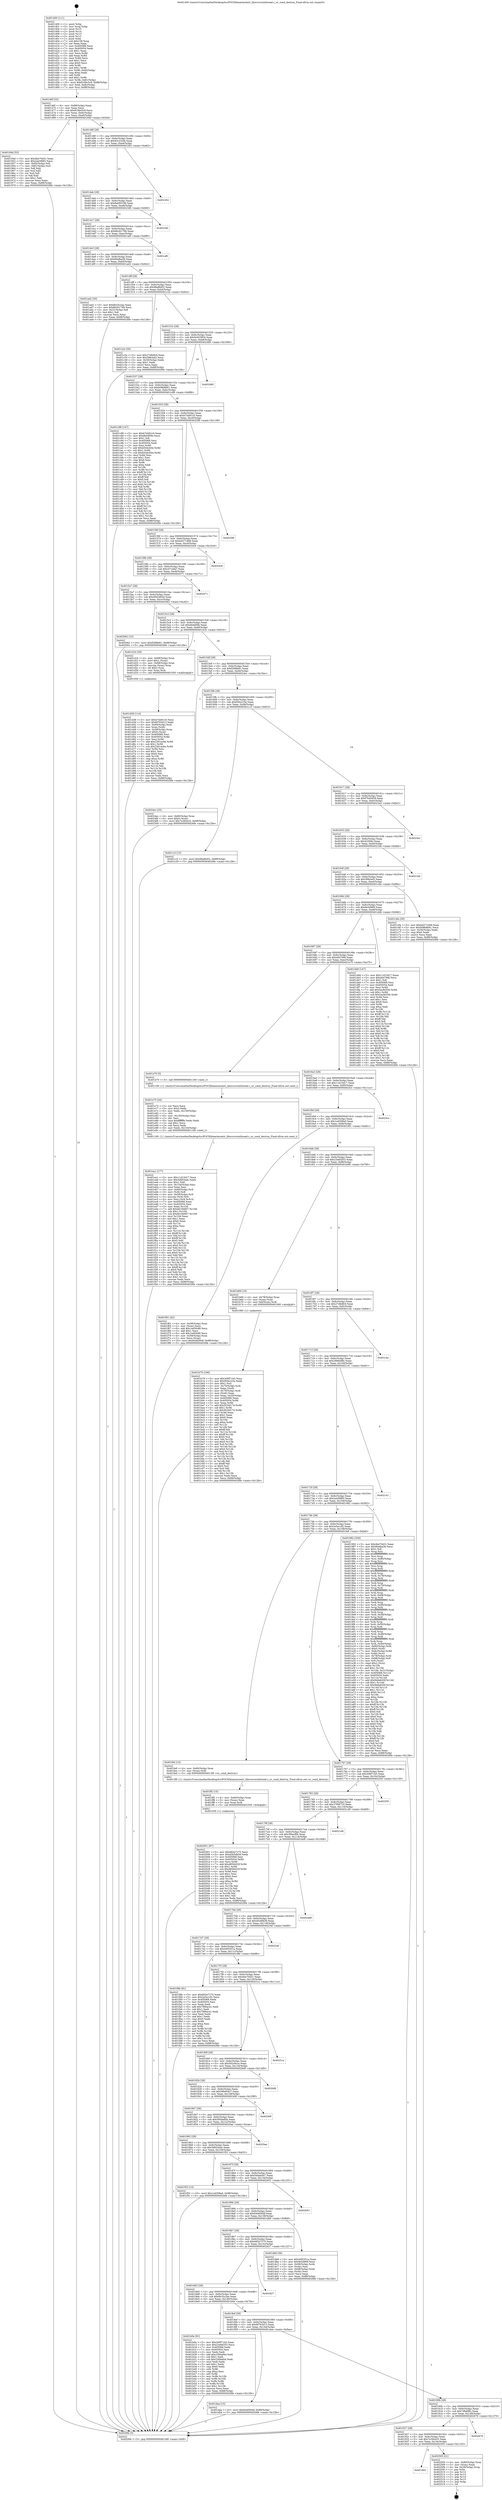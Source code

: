 digraph "0x401400" {
  label = "0x401400 (/mnt/c/Users/mathe/Desktop/tcc/POCII/binaries/extr_libuvsrcwinthread.c_uv_cond_destroy_Final-ollvm.out::main(0))"
  labelloc = "t"
  node[shape=record]

  Entry [label="",width=0.3,height=0.3,shape=circle,fillcolor=black,style=filled]
  "0x40146f" [label="{
     0x40146f [32]\l
     | [instrs]\l
     &nbsp;&nbsp;0x40146f \<+6\>: mov -0x88(%rbp),%eax\l
     &nbsp;&nbsp;0x401475 \<+2\>: mov %eax,%ecx\l
     &nbsp;&nbsp;0x401477 \<+6\>: sub $0x816bc5c9,%ecx\l
     &nbsp;&nbsp;0x40147d \<+6\>: mov %eax,-0x9c(%rbp)\l
     &nbsp;&nbsp;0x401483 \<+6\>: mov %ecx,-0xa0(%rbp)\l
     &nbsp;&nbsp;0x401489 \<+6\>: je 000000000040194d \<main+0x54d\>\l
  }"]
  "0x40194d" [label="{
     0x40194d [53]\l
     | [instrs]\l
     &nbsp;&nbsp;0x40194d \<+5\>: mov $0x4be70d31,%eax\l
     &nbsp;&nbsp;0x401952 \<+5\>: mov $0x2ad388f2,%ecx\l
     &nbsp;&nbsp;0x401957 \<+6\>: mov -0x82(%rbp),%dl\l
     &nbsp;&nbsp;0x40195d \<+7\>: mov -0x81(%rbp),%sil\l
     &nbsp;&nbsp;0x401964 \<+3\>: mov %dl,%dil\l
     &nbsp;&nbsp;0x401967 \<+3\>: and %sil,%dil\l
     &nbsp;&nbsp;0x40196a \<+3\>: xor %sil,%dl\l
     &nbsp;&nbsp;0x40196d \<+3\>: or %dl,%dil\l
     &nbsp;&nbsp;0x401970 \<+4\>: test $0x1,%dil\l
     &nbsp;&nbsp;0x401974 \<+3\>: cmovne %ecx,%eax\l
     &nbsp;&nbsp;0x401977 \<+6\>: mov %eax,-0x88(%rbp)\l
     &nbsp;&nbsp;0x40197d \<+5\>: jmp 00000000004026fe \<main+0x12fe\>\l
  }"]
  "0x40148f" [label="{
     0x40148f [28]\l
     | [instrs]\l
     &nbsp;&nbsp;0x40148f \<+5\>: jmp 0000000000401494 \<main+0x94\>\l
     &nbsp;&nbsp;0x401494 \<+6\>: mov -0x9c(%rbp),%eax\l
     &nbsp;&nbsp;0x40149a \<+5\>: sub $0x83c232fa,%eax\l
     &nbsp;&nbsp;0x40149f \<+6\>: mov %eax,-0xa4(%rbp)\l
     &nbsp;&nbsp;0x4014a5 \<+6\>: je 0000000000402262 \<main+0xe62\>\l
  }"]
  "0x4026fe" [label="{
     0x4026fe [5]\l
     | [instrs]\l
     &nbsp;&nbsp;0x4026fe \<+5\>: jmp 000000000040146f \<main+0x6f\>\l
  }"]
  "0x401400" [label="{
     0x401400 [111]\l
     | [instrs]\l
     &nbsp;&nbsp;0x401400 \<+1\>: push %rbp\l
     &nbsp;&nbsp;0x401401 \<+3\>: mov %rsp,%rbp\l
     &nbsp;&nbsp;0x401404 \<+2\>: push %r15\l
     &nbsp;&nbsp;0x401406 \<+2\>: push %r14\l
     &nbsp;&nbsp;0x401408 \<+2\>: push %r13\l
     &nbsp;&nbsp;0x40140a \<+2\>: push %r12\l
     &nbsp;&nbsp;0x40140c \<+1\>: push %rbx\l
     &nbsp;&nbsp;0x40140d \<+7\>: sub $0x158,%rsp\l
     &nbsp;&nbsp;0x401414 \<+2\>: xor %eax,%eax\l
     &nbsp;&nbsp;0x401416 \<+7\>: mov 0x405068,%ecx\l
     &nbsp;&nbsp;0x40141d \<+7\>: mov 0x405054,%edx\l
     &nbsp;&nbsp;0x401424 \<+3\>: sub $0x1,%eax\l
     &nbsp;&nbsp;0x401427 \<+3\>: mov %ecx,%r8d\l
     &nbsp;&nbsp;0x40142a \<+3\>: add %eax,%r8d\l
     &nbsp;&nbsp;0x40142d \<+4\>: imul %r8d,%ecx\l
     &nbsp;&nbsp;0x401431 \<+3\>: and $0x1,%ecx\l
     &nbsp;&nbsp;0x401434 \<+3\>: cmp $0x0,%ecx\l
     &nbsp;&nbsp;0x401437 \<+4\>: sete %r9b\l
     &nbsp;&nbsp;0x40143b \<+4\>: and $0x1,%r9b\l
     &nbsp;&nbsp;0x40143f \<+7\>: mov %r9b,-0x82(%rbp)\l
     &nbsp;&nbsp;0x401446 \<+3\>: cmp $0xa,%edx\l
     &nbsp;&nbsp;0x401449 \<+4\>: setl %r9b\l
     &nbsp;&nbsp;0x40144d \<+4\>: and $0x1,%r9b\l
     &nbsp;&nbsp;0x401451 \<+7\>: mov %r9b,-0x81(%rbp)\l
     &nbsp;&nbsp;0x401458 \<+10\>: movl $0x816bc5c9,-0x88(%rbp)\l
     &nbsp;&nbsp;0x401462 \<+6\>: mov %edi,-0x8c(%rbp)\l
     &nbsp;&nbsp;0x401468 \<+7\>: mov %rsi,-0x98(%rbp)\l
  }"]
  Exit [label="",width=0.3,height=0.3,shape=circle,fillcolor=black,style=filled,peripheries=2]
  "0x402262" [label="{
     0x402262\l
  }", style=dashed]
  "0x4014ab" [label="{
     0x4014ab [28]\l
     | [instrs]\l
     &nbsp;&nbsp;0x4014ab \<+5\>: jmp 00000000004014b0 \<main+0xb0\>\l
     &nbsp;&nbsp;0x4014b0 \<+6\>: mov -0x9c(%rbp),%eax\l
     &nbsp;&nbsp;0x4014b6 \<+5\>: sub $0x8ab90198,%eax\l
     &nbsp;&nbsp;0x4014bb \<+6\>: mov %eax,-0xa8(%rbp)\l
     &nbsp;&nbsp;0x4014c1 \<+6\>: je 0000000000402340 \<main+0xf40\>\l
  }"]
  "0x401943" [label="{
     0x401943\l
  }", style=dashed]
  "0x402340" [label="{
     0x402340\l
  }", style=dashed]
  "0x4014c7" [label="{
     0x4014c7 [28]\l
     | [instrs]\l
     &nbsp;&nbsp;0x4014c7 \<+5\>: jmp 00000000004014cc \<main+0xcc\>\l
     &nbsp;&nbsp;0x4014cc \<+6\>: mov -0x9c(%rbp),%eax\l
     &nbsp;&nbsp;0x4014d2 \<+5\>: sub $0x8b261799,%eax\l
     &nbsp;&nbsp;0x4014d7 \<+6\>: mov %eax,-0xac(%rbp)\l
     &nbsp;&nbsp;0x4014dd \<+6\>: je 0000000000401af0 \<main+0x6f0\>\l
  }"]
  "0x402505" [label="{
     0x402505 [21]\l
     | [instrs]\l
     &nbsp;&nbsp;0x402505 \<+4\>: mov -0x80(%rbp),%rax\l
     &nbsp;&nbsp;0x402509 \<+2\>: mov (%rax),%eax\l
     &nbsp;&nbsp;0x40250b \<+4\>: lea -0x28(%rbp),%rsp\l
     &nbsp;&nbsp;0x40250f \<+1\>: pop %rbx\l
     &nbsp;&nbsp;0x402510 \<+2\>: pop %r12\l
     &nbsp;&nbsp;0x402512 \<+2\>: pop %r13\l
     &nbsp;&nbsp;0x402514 \<+2\>: pop %r14\l
     &nbsp;&nbsp;0x402516 \<+2\>: pop %r15\l
     &nbsp;&nbsp;0x402518 \<+1\>: pop %rbp\l
     &nbsp;&nbsp;0x402519 \<+1\>: ret\l
  }"]
  "0x401af0" [label="{
     0x401af0\l
  }", style=dashed]
  "0x4014e3" [label="{
     0x4014e3 [28]\l
     | [instrs]\l
     &nbsp;&nbsp;0x4014e3 \<+5\>: jmp 00000000004014e8 \<main+0xe8\>\l
     &nbsp;&nbsp;0x4014e8 \<+6\>: mov -0x9c(%rbp),%eax\l
     &nbsp;&nbsp;0x4014ee \<+5\>: sub $0x90afba36,%eax\l
     &nbsp;&nbsp;0x4014f3 \<+6\>: mov %eax,-0xb0(%rbp)\l
     &nbsp;&nbsp;0x4014f9 \<+6\>: je 0000000000401ad2 \<main+0x6d2\>\l
  }"]
  "0x401927" [label="{
     0x401927 [28]\l
     | [instrs]\l
     &nbsp;&nbsp;0x401927 \<+5\>: jmp 000000000040192c \<main+0x52c\>\l
     &nbsp;&nbsp;0x40192c \<+6\>: mov -0x9c(%rbp),%eax\l
     &nbsp;&nbsp;0x401932 \<+5\>: sub $0x7e39cb25,%eax\l
     &nbsp;&nbsp;0x401937 \<+6\>: mov %eax,-0x14c(%rbp)\l
     &nbsp;&nbsp;0x40193d \<+6\>: je 0000000000402505 \<main+0x1105\>\l
  }"]
  "0x401ad2" [label="{
     0x401ad2 [30]\l
     | [instrs]\l
     &nbsp;&nbsp;0x401ad2 \<+5\>: mov $0x6b33c2ae,%eax\l
     &nbsp;&nbsp;0x401ad7 \<+5\>: mov $0x8b261799,%ecx\l
     &nbsp;&nbsp;0x401adc \<+3\>: mov -0x31(%rbp),%dl\l
     &nbsp;&nbsp;0x401adf \<+3\>: test $0x1,%dl\l
     &nbsp;&nbsp;0x401ae2 \<+3\>: cmovne %ecx,%eax\l
     &nbsp;&nbsp;0x401ae5 \<+6\>: mov %eax,-0x88(%rbp)\l
     &nbsp;&nbsp;0x401aeb \<+5\>: jmp 00000000004026fe \<main+0x12fe\>\l
  }"]
  "0x4014ff" [label="{
     0x4014ff [28]\l
     | [instrs]\l
     &nbsp;&nbsp;0x4014ff \<+5\>: jmp 0000000000401504 \<main+0x104\>\l
     &nbsp;&nbsp;0x401504 \<+6\>: mov -0x9c(%rbp),%eax\l
     &nbsp;&nbsp;0x40150a \<+5\>: sub $0x98af6d52,%eax\l
     &nbsp;&nbsp;0x40150f \<+6\>: mov %eax,-0xb4(%rbp)\l
     &nbsp;&nbsp;0x401515 \<+6\>: je 0000000000401c2e \<main+0x82e\>\l
  }"]
  "0x402676" [label="{
     0x402676\l
  }", style=dashed]
  "0x401c2e" [label="{
     0x401c2e [30]\l
     | [instrs]\l
     &nbsp;&nbsp;0x401c2e \<+5\>: mov $0x27d6dfc9,%eax\l
     &nbsp;&nbsp;0x401c33 \<+5\>: mov $0x388cbd3,%ecx\l
     &nbsp;&nbsp;0x401c38 \<+3\>: mov -0x30(%rbp),%edx\l
     &nbsp;&nbsp;0x401c3b \<+3\>: cmp $0x1,%edx\l
     &nbsp;&nbsp;0x401c3e \<+3\>: cmovl %ecx,%eax\l
     &nbsp;&nbsp;0x401c41 \<+6\>: mov %eax,-0x88(%rbp)\l
     &nbsp;&nbsp;0x401c47 \<+5\>: jmp 00000000004026fe \<main+0x12fe\>\l
  }"]
  "0x40151b" [label="{
     0x40151b [28]\l
     | [instrs]\l
     &nbsp;&nbsp;0x40151b \<+5\>: jmp 0000000000401520 \<main+0x120\>\l
     &nbsp;&nbsp;0x401520 \<+6\>: mov -0x9c(%rbp),%eax\l
     &nbsp;&nbsp;0x401526 \<+5\>: sub $0x9cb53954,%eax\l
     &nbsp;&nbsp;0x40152b \<+6\>: mov %eax,-0xb8(%rbp)\l
     &nbsp;&nbsp;0x401531 \<+6\>: je 0000000000402490 \<main+0x1090\>\l
  }"]
  "0x402001" [label="{
     0x402001 [97]\l
     | [instrs]\l
     &nbsp;&nbsp;0x402001 \<+5\>: mov $0x682b7275,%ecx\l
     &nbsp;&nbsp;0x402006 \<+5\>: mov $0xd5b5db5d,%edx\l
     &nbsp;&nbsp;0x40200b \<+7\>: mov 0x405068,%esi\l
     &nbsp;&nbsp;0x402012 \<+8\>: mov 0x405054,%r8d\l
     &nbsp;&nbsp;0x40201a \<+3\>: mov %esi,%r9d\l
     &nbsp;&nbsp;0x40201d \<+7\>: add $0xd856d32f,%r9d\l
     &nbsp;&nbsp;0x402024 \<+4\>: sub $0x1,%r9d\l
     &nbsp;&nbsp;0x402028 \<+7\>: sub $0xd856d32f,%r9d\l
     &nbsp;&nbsp;0x40202f \<+4\>: imul %r9d,%esi\l
     &nbsp;&nbsp;0x402033 \<+3\>: and $0x1,%esi\l
     &nbsp;&nbsp;0x402036 \<+3\>: cmp $0x0,%esi\l
     &nbsp;&nbsp;0x402039 \<+4\>: sete %r10b\l
     &nbsp;&nbsp;0x40203d \<+4\>: cmp $0xa,%r8d\l
     &nbsp;&nbsp;0x402041 \<+4\>: setl %r11b\l
     &nbsp;&nbsp;0x402045 \<+3\>: mov %r10b,%bl\l
     &nbsp;&nbsp;0x402048 \<+3\>: and %r11b,%bl\l
     &nbsp;&nbsp;0x40204b \<+3\>: xor %r11b,%r10b\l
     &nbsp;&nbsp;0x40204e \<+3\>: or %r10b,%bl\l
     &nbsp;&nbsp;0x402051 \<+3\>: test $0x1,%bl\l
     &nbsp;&nbsp;0x402054 \<+3\>: cmovne %edx,%ecx\l
     &nbsp;&nbsp;0x402057 \<+6\>: mov %ecx,-0x88(%rbp)\l
     &nbsp;&nbsp;0x40205d \<+5\>: jmp 00000000004026fe \<main+0x12fe\>\l
  }"]
  "0x402490" [label="{
     0x402490\l
  }", style=dashed]
  "0x401537" [label="{
     0x401537 [28]\l
     | [instrs]\l
     &nbsp;&nbsp;0x401537 \<+5\>: jmp 000000000040153c \<main+0x13c\>\l
     &nbsp;&nbsp;0x40153c \<+6\>: mov -0x9c(%rbp),%eax\l
     &nbsp;&nbsp;0x401542 \<+5\>: sub $0xb08b8b61,%eax\l
     &nbsp;&nbsp;0x401547 \<+6\>: mov %eax,-0xbc(%rbp)\l
     &nbsp;&nbsp;0x40154d \<+6\>: je 0000000000401c88 \<main+0x888\>\l
  }"]
  "0x401ff2" [label="{
     0x401ff2 [15]\l
     | [instrs]\l
     &nbsp;&nbsp;0x401ff2 \<+4\>: mov -0x60(%rbp),%rax\l
     &nbsp;&nbsp;0x401ff6 \<+3\>: mov (%rax),%rax\l
     &nbsp;&nbsp;0x401ff9 \<+3\>: mov %rax,%rdi\l
     &nbsp;&nbsp;0x401ffc \<+5\>: call 0000000000401030 \<free@plt\>\l
     | [calls]\l
     &nbsp;&nbsp;0x401030 \{1\} (unknown)\l
  }"]
  "0x401c88" [label="{
     0x401c88 [147]\l
     | [instrs]\l
     &nbsp;&nbsp;0x401c88 \<+5\>: mov $0xb7d491c0,%eax\l
     &nbsp;&nbsp;0x401c8d \<+5\>: mov $0xdbd4f5fe,%ecx\l
     &nbsp;&nbsp;0x401c92 \<+2\>: mov $0x1,%dl\l
     &nbsp;&nbsp;0x401c94 \<+7\>: mov 0x405068,%esi\l
     &nbsp;&nbsp;0x401c9b \<+7\>: mov 0x405054,%edi\l
     &nbsp;&nbsp;0x401ca2 \<+3\>: mov %esi,%r8d\l
     &nbsp;&nbsp;0x401ca5 \<+7\>: add $0xb544cb0e,%r8d\l
     &nbsp;&nbsp;0x401cac \<+4\>: sub $0x1,%r8d\l
     &nbsp;&nbsp;0x401cb0 \<+7\>: sub $0xb544cb0e,%r8d\l
     &nbsp;&nbsp;0x401cb7 \<+4\>: imul %r8d,%esi\l
     &nbsp;&nbsp;0x401cbb \<+3\>: and $0x1,%esi\l
     &nbsp;&nbsp;0x401cbe \<+3\>: cmp $0x0,%esi\l
     &nbsp;&nbsp;0x401cc1 \<+4\>: sete %r9b\l
     &nbsp;&nbsp;0x401cc5 \<+3\>: cmp $0xa,%edi\l
     &nbsp;&nbsp;0x401cc8 \<+4\>: setl %r10b\l
     &nbsp;&nbsp;0x401ccc \<+3\>: mov %r9b,%r11b\l
     &nbsp;&nbsp;0x401ccf \<+4\>: xor $0xff,%r11b\l
     &nbsp;&nbsp;0x401cd3 \<+3\>: mov %r10b,%bl\l
     &nbsp;&nbsp;0x401cd6 \<+3\>: xor $0xff,%bl\l
     &nbsp;&nbsp;0x401cd9 \<+3\>: xor $0x0,%dl\l
     &nbsp;&nbsp;0x401cdc \<+3\>: mov %r11b,%r14b\l
     &nbsp;&nbsp;0x401cdf \<+4\>: and $0x0,%r14b\l
     &nbsp;&nbsp;0x401ce3 \<+3\>: and %dl,%r9b\l
     &nbsp;&nbsp;0x401ce6 \<+3\>: mov %bl,%r15b\l
     &nbsp;&nbsp;0x401ce9 \<+4\>: and $0x0,%r15b\l
     &nbsp;&nbsp;0x401ced \<+3\>: and %dl,%r10b\l
     &nbsp;&nbsp;0x401cf0 \<+3\>: or %r9b,%r14b\l
     &nbsp;&nbsp;0x401cf3 \<+3\>: or %r10b,%r15b\l
     &nbsp;&nbsp;0x401cf6 \<+3\>: xor %r15b,%r14b\l
     &nbsp;&nbsp;0x401cf9 \<+3\>: or %bl,%r11b\l
     &nbsp;&nbsp;0x401cfc \<+4\>: xor $0xff,%r11b\l
     &nbsp;&nbsp;0x401d00 \<+3\>: or $0x0,%dl\l
     &nbsp;&nbsp;0x401d03 \<+3\>: and %dl,%r11b\l
     &nbsp;&nbsp;0x401d06 \<+3\>: or %r11b,%r14b\l
     &nbsp;&nbsp;0x401d09 \<+4\>: test $0x1,%r14b\l
     &nbsp;&nbsp;0x401d0d \<+3\>: cmovne %ecx,%eax\l
     &nbsp;&nbsp;0x401d10 \<+6\>: mov %eax,-0x88(%rbp)\l
     &nbsp;&nbsp;0x401d16 \<+5\>: jmp 00000000004026fe \<main+0x12fe\>\l
  }"]
  "0x401553" [label="{
     0x401553 [28]\l
     | [instrs]\l
     &nbsp;&nbsp;0x401553 \<+5\>: jmp 0000000000401558 \<main+0x158\>\l
     &nbsp;&nbsp;0x401558 \<+6\>: mov -0x9c(%rbp),%eax\l
     &nbsp;&nbsp;0x40155e \<+5\>: sub $0xb7d491c0,%eax\l
     &nbsp;&nbsp;0x401563 \<+6\>: mov %eax,-0xc0(%rbp)\l
     &nbsp;&nbsp;0x401569 \<+6\>: je 000000000040258f \<main+0x118f\>\l
  }"]
  "0x401ea1" [label="{
     0x401ea1 [177]\l
     | [instrs]\l
     &nbsp;&nbsp;0x401ea1 \<+5\>: mov $0x11d15d17,%ecx\l
     &nbsp;&nbsp;0x401ea6 \<+5\>: mov $0x5d653a4c,%edx\l
     &nbsp;&nbsp;0x401eab \<+3\>: mov $0x1,%dil\l
     &nbsp;&nbsp;0x401eae \<+6\>: mov -0x154(%rbp),%esi\l
     &nbsp;&nbsp;0x401eb4 \<+3\>: imul %eax,%esi\l
     &nbsp;&nbsp;0x401eb7 \<+4\>: mov -0x60(%rbp),%r8\l
     &nbsp;&nbsp;0x401ebb \<+3\>: mov (%r8),%r8\l
     &nbsp;&nbsp;0x401ebe \<+4\>: mov -0x58(%rbp),%r9\l
     &nbsp;&nbsp;0x401ec2 \<+3\>: movslq (%r9),%r9\l
     &nbsp;&nbsp;0x401ec5 \<+4\>: mov %esi,(%r8,%r9,4)\l
     &nbsp;&nbsp;0x401ec9 \<+7\>: mov 0x405068,%eax\l
     &nbsp;&nbsp;0x401ed0 \<+7\>: mov 0x405054,%esi\l
     &nbsp;&nbsp;0x401ed7 \<+3\>: mov %eax,%r10d\l
     &nbsp;&nbsp;0x401eda \<+7\>: add $0xb616b807,%r10d\l
     &nbsp;&nbsp;0x401ee1 \<+4\>: sub $0x1,%r10d\l
     &nbsp;&nbsp;0x401ee5 \<+7\>: sub $0xb616b807,%r10d\l
     &nbsp;&nbsp;0x401eec \<+4\>: imul %r10d,%eax\l
     &nbsp;&nbsp;0x401ef0 \<+3\>: and $0x1,%eax\l
     &nbsp;&nbsp;0x401ef3 \<+3\>: cmp $0x0,%eax\l
     &nbsp;&nbsp;0x401ef6 \<+4\>: sete %r11b\l
     &nbsp;&nbsp;0x401efa \<+3\>: cmp $0xa,%esi\l
     &nbsp;&nbsp;0x401efd \<+3\>: setl %bl\l
     &nbsp;&nbsp;0x401f00 \<+3\>: mov %r11b,%r14b\l
     &nbsp;&nbsp;0x401f03 \<+4\>: xor $0xff,%r14b\l
     &nbsp;&nbsp;0x401f07 \<+3\>: mov %bl,%r15b\l
     &nbsp;&nbsp;0x401f0a \<+4\>: xor $0xff,%r15b\l
     &nbsp;&nbsp;0x401f0e \<+4\>: xor $0x0,%dil\l
     &nbsp;&nbsp;0x401f12 \<+3\>: mov %r14b,%r12b\l
     &nbsp;&nbsp;0x401f15 \<+4\>: and $0x0,%r12b\l
     &nbsp;&nbsp;0x401f19 \<+3\>: and %dil,%r11b\l
     &nbsp;&nbsp;0x401f1c \<+3\>: mov %r15b,%r13b\l
     &nbsp;&nbsp;0x401f1f \<+4\>: and $0x0,%r13b\l
     &nbsp;&nbsp;0x401f23 \<+3\>: and %dil,%bl\l
     &nbsp;&nbsp;0x401f26 \<+3\>: or %r11b,%r12b\l
     &nbsp;&nbsp;0x401f29 \<+3\>: or %bl,%r13b\l
     &nbsp;&nbsp;0x401f2c \<+3\>: xor %r13b,%r12b\l
     &nbsp;&nbsp;0x401f2f \<+3\>: or %r15b,%r14b\l
     &nbsp;&nbsp;0x401f32 \<+4\>: xor $0xff,%r14b\l
     &nbsp;&nbsp;0x401f36 \<+4\>: or $0x0,%dil\l
     &nbsp;&nbsp;0x401f3a \<+3\>: and %dil,%r14b\l
     &nbsp;&nbsp;0x401f3d \<+3\>: or %r14b,%r12b\l
     &nbsp;&nbsp;0x401f40 \<+4\>: test $0x1,%r12b\l
     &nbsp;&nbsp;0x401f44 \<+3\>: cmovne %edx,%ecx\l
     &nbsp;&nbsp;0x401f47 \<+6\>: mov %ecx,-0x88(%rbp)\l
     &nbsp;&nbsp;0x401f4d \<+5\>: jmp 00000000004026fe \<main+0x12fe\>\l
  }"]
  "0x40258f" [label="{
     0x40258f\l
  }", style=dashed]
  "0x40156f" [label="{
     0x40156f [28]\l
     | [instrs]\l
     &nbsp;&nbsp;0x40156f \<+5\>: jmp 0000000000401574 \<main+0x174\>\l
     &nbsp;&nbsp;0x401574 \<+6\>: mov -0x9c(%rbp),%eax\l
     &nbsp;&nbsp;0x40157a \<+5\>: sub $0xbd371dd9,%eax\l
     &nbsp;&nbsp;0x40157f \<+6\>: mov %eax,-0xc4(%rbp)\l
     &nbsp;&nbsp;0x401585 \<+6\>: je 00000000004024c9 \<main+0x10c9\>\l
  }"]
  "0x401e75" [label="{
     0x401e75 [44]\l
     | [instrs]\l
     &nbsp;&nbsp;0x401e75 \<+2\>: xor %ecx,%ecx\l
     &nbsp;&nbsp;0x401e77 \<+5\>: mov $0x2,%edx\l
     &nbsp;&nbsp;0x401e7c \<+6\>: mov %edx,-0x150(%rbp)\l
     &nbsp;&nbsp;0x401e82 \<+1\>: cltd\l
     &nbsp;&nbsp;0x401e83 \<+6\>: mov -0x150(%rbp),%esi\l
     &nbsp;&nbsp;0x401e89 \<+2\>: idiv %esi\l
     &nbsp;&nbsp;0x401e8b \<+6\>: imul $0xfffffffe,%edx,%edx\l
     &nbsp;&nbsp;0x401e91 \<+3\>: sub $0x1,%ecx\l
     &nbsp;&nbsp;0x401e94 \<+2\>: sub %ecx,%edx\l
     &nbsp;&nbsp;0x401e96 \<+6\>: mov %edx,-0x154(%rbp)\l
     &nbsp;&nbsp;0x401e9c \<+5\>: call 0000000000401160 \<next_i\>\l
     | [calls]\l
     &nbsp;&nbsp;0x401160 \{1\} (/mnt/c/Users/mathe/Desktop/tcc/POCII/binaries/extr_libuvsrcwinthread.c_uv_cond_destroy_Final-ollvm.out::next_i)\l
  }"]
  "0x4024c9" [label="{
     0x4024c9\l
  }", style=dashed]
  "0x40158b" [label="{
     0x40158b [28]\l
     | [instrs]\l
     &nbsp;&nbsp;0x40158b \<+5\>: jmp 0000000000401590 \<main+0x190\>\l
     &nbsp;&nbsp;0x401590 \<+6\>: mov -0x9c(%rbp),%eax\l
     &nbsp;&nbsp;0x401596 \<+5\>: sub $0xc07cefa7,%eax\l
     &nbsp;&nbsp;0x40159b \<+6\>: mov %eax,-0xc8(%rbp)\l
     &nbsp;&nbsp;0x4015a1 \<+6\>: je 0000000000402071 \<main+0xc71\>\l
  }"]
  "0x40190b" [label="{
     0x40190b [28]\l
     | [instrs]\l
     &nbsp;&nbsp;0x40190b \<+5\>: jmp 0000000000401910 \<main+0x510\>\l
     &nbsp;&nbsp;0x401910 \<+6\>: mov -0x9c(%rbp),%eax\l
     &nbsp;&nbsp;0x401916 \<+5\>: sub $0x7dfa6f8c,%eax\l
     &nbsp;&nbsp;0x40191b \<+6\>: mov %eax,-0x148(%rbp)\l
     &nbsp;&nbsp;0x401921 \<+6\>: je 0000000000402676 \<main+0x1276\>\l
  }"]
  "0x402071" [label="{
     0x402071\l
  }", style=dashed]
  "0x4015a7" [label="{
     0x4015a7 [28]\l
     | [instrs]\l
     &nbsp;&nbsp;0x4015a7 \<+5\>: jmp 00000000004015ac \<main+0x1ac\>\l
     &nbsp;&nbsp;0x4015ac \<+6\>: mov -0x9c(%rbp),%eax\l
     &nbsp;&nbsp;0x4015b2 \<+5\>: sub $0xd5b5db5d,%eax\l
     &nbsp;&nbsp;0x4015b7 \<+6\>: mov %eax,-0xcc(%rbp)\l
     &nbsp;&nbsp;0x4015bd \<+6\>: je 0000000000402062 \<main+0xc62\>\l
  }"]
  "0x401daa" [label="{
     0x401daa [15]\l
     | [instrs]\l
     &nbsp;&nbsp;0x401daa \<+10\>: movl $0x6446564f,-0x88(%rbp)\l
     &nbsp;&nbsp;0x401db4 \<+5\>: jmp 00000000004026fe \<main+0x12fe\>\l
  }"]
  "0x402062" [label="{
     0x402062 [15]\l
     | [instrs]\l
     &nbsp;&nbsp;0x402062 \<+10\>: movl $0xf299fe81,-0x88(%rbp)\l
     &nbsp;&nbsp;0x40206c \<+5\>: jmp 00000000004026fe \<main+0x12fe\>\l
  }"]
  "0x4015c3" [label="{
     0x4015c3 [28]\l
     | [instrs]\l
     &nbsp;&nbsp;0x4015c3 \<+5\>: jmp 00000000004015c8 \<main+0x1c8\>\l
     &nbsp;&nbsp;0x4015c8 \<+6\>: mov -0x9c(%rbp),%eax\l
     &nbsp;&nbsp;0x4015ce \<+5\>: sub $0xdbd4f5fe,%eax\l
     &nbsp;&nbsp;0x4015d3 \<+6\>: mov %eax,-0xd0(%rbp)\l
     &nbsp;&nbsp;0x4015d9 \<+6\>: je 0000000000401d1b \<main+0x91b\>\l
  }"]
  "0x401d38" [label="{
     0x401d38 [114]\l
     | [instrs]\l
     &nbsp;&nbsp;0x401d38 \<+5\>: mov $0xb7d491c0,%ecx\l
     &nbsp;&nbsp;0x401d3d \<+5\>: mov $0x6f763d13,%edx\l
     &nbsp;&nbsp;0x401d42 \<+4\>: mov -0x60(%rbp),%rdi\l
     &nbsp;&nbsp;0x401d46 \<+3\>: mov %rax,(%rdi)\l
     &nbsp;&nbsp;0x401d49 \<+4\>: mov -0x58(%rbp),%rax\l
     &nbsp;&nbsp;0x401d4d \<+6\>: movl $0x0,(%rax)\l
     &nbsp;&nbsp;0x401d53 \<+7\>: mov 0x405068,%esi\l
     &nbsp;&nbsp;0x401d5a \<+8\>: mov 0x405054,%r8d\l
     &nbsp;&nbsp;0x401d62 \<+3\>: mov %esi,%r9d\l
     &nbsp;&nbsp;0x401d65 \<+7\>: add $0x2361ac6e,%r9d\l
     &nbsp;&nbsp;0x401d6c \<+4\>: sub $0x1,%r9d\l
     &nbsp;&nbsp;0x401d70 \<+7\>: sub $0x2361ac6e,%r9d\l
     &nbsp;&nbsp;0x401d77 \<+4\>: imul %r9d,%esi\l
     &nbsp;&nbsp;0x401d7b \<+3\>: and $0x1,%esi\l
     &nbsp;&nbsp;0x401d7e \<+3\>: cmp $0x0,%esi\l
     &nbsp;&nbsp;0x401d81 \<+4\>: sete %r10b\l
     &nbsp;&nbsp;0x401d85 \<+4\>: cmp $0xa,%r8d\l
     &nbsp;&nbsp;0x401d89 \<+4\>: setl %r11b\l
     &nbsp;&nbsp;0x401d8d \<+3\>: mov %r10b,%bl\l
     &nbsp;&nbsp;0x401d90 \<+3\>: and %r11b,%bl\l
     &nbsp;&nbsp;0x401d93 \<+3\>: xor %r11b,%r10b\l
     &nbsp;&nbsp;0x401d96 \<+3\>: or %r10b,%bl\l
     &nbsp;&nbsp;0x401d99 \<+3\>: test $0x1,%bl\l
     &nbsp;&nbsp;0x401d9c \<+3\>: cmovne %edx,%ecx\l
     &nbsp;&nbsp;0x401d9f \<+6\>: mov %ecx,-0x88(%rbp)\l
     &nbsp;&nbsp;0x401da5 \<+5\>: jmp 00000000004026fe \<main+0x12fe\>\l
  }"]
  "0x401d1b" [label="{
     0x401d1b [29]\l
     | [instrs]\l
     &nbsp;&nbsp;0x401d1b \<+4\>: mov -0x68(%rbp),%rax\l
     &nbsp;&nbsp;0x401d1f \<+6\>: movl $0x1,(%rax)\l
     &nbsp;&nbsp;0x401d25 \<+4\>: mov -0x68(%rbp),%rax\l
     &nbsp;&nbsp;0x401d29 \<+3\>: movslq (%rax),%rax\l
     &nbsp;&nbsp;0x401d2c \<+4\>: shl $0x2,%rax\l
     &nbsp;&nbsp;0x401d30 \<+3\>: mov %rax,%rdi\l
     &nbsp;&nbsp;0x401d33 \<+5\>: call 0000000000401050 \<malloc@plt\>\l
     | [calls]\l
     &nbsp;&nbsp;0x401050 \{1\} (unknown)\l
  }"]
  "0x4015df" [label="{
     0x4015df [28]\l
     | [instrs]\l
     &nbsp;&nbsp;0x4015df \<+5\>: jmp 00000000004015e4 \<main+0x1e4\>\l
     &nbsp;&nbsp;0x4015e4 \<+6\>: mov -0x9c(%rbp),%eax\l
     &nbsp;&nbsp;0x4015ea \<+5\>: sub $0xf299fe81,%eax\l
     &nbsp;&nbsp;0x4015ef \<+6\>: mov %eax,-0xd4(%rbp)\l
     &nbsp;&nbsp;0x4015f5 \<+6\>: je 00000000004024ec \<main+0x10ec\>\l
  }"]
  "0x401b79" [label="{
     0x401b79 [166]\l
     | [instrs]\l
     &nbsp;&nbsp;0x401b79 \<+5\>: mov $0x309f71b5,%ecx\l
     &nbsp;&nbsp;0x401b7e \<+5\>: mov $0xf50e223a,%edx\l
     &nbsp;&nbsp;0x401b83 \<+3\>: mov $0x1,%sil\l
     &nbsp;&nbsp;0x401b86 \<+4\>: mov -0x70(%rbp),%rdi\l
     &nbsp;&nbsp;0x401b8a \<+2\>: mov %eax,(%rdi)\l
     &nbsp;&nbsp;0x401b8c \<+4\>: mov -0x70(%rbp),%rdi\l
     &nbsp;&nbsp;0x401b90 \<+2\>: mov (%rdi),%eax\l
     &nbsp;&nbsp;0x401b92 \<+3\>: mov %eax,-0x30(%rbp)\l
     &nbsp;&nbsp;0x401b95 \<+7\>: mov 0x405068,%eax\l
     &nbsp;&nbsp;0x401b9c \<+8\>: mov 0x405054,%r8d\l
     &nbsp;&nbsp;0x401ba4 \<+3\>: mov %eax,%r9d\l
     &nbsp;&nbsp;0x401ba7 \<+7\>: add $0x5f16d174,%r9d\l
     &nbsp;&nbsp;0x401bae \<+4\>: sub $0x1,%r9d\l
     &nbsp;&nbsp;0x401bb2 \<+7\>: sub $0x5f16d174,%r9d\l
     &nbsp;&nbsp;0x401bb9 \<+4\>: imul %r9d,%eax\l
     &nbsp;&nbsp;0x401bbd \<+3\>: and $0x1,%eax\l
     &nbsp;&nbsp;0x401bc0 \<+3\>: cmp $0x0,%eax\l
     &nbsp;&nbsp;0x401bc3 \<+4\>: sete %r10b\l
     &nbsp;&nbsp;0x401bc7 \<+4\>: cmp $0xa,%r8d\l
     &nbsp;&nbsp;0x401bcb \<+4\>: setl %r11b\l
     &nbsp;&nbsp;0x401bcf \<+3\>: mov %r10b,%bl\l
     &nbsp;&nbsp;0x401bd2 \<+3\>: xor $0xff,%bl\l
     &nbsp;&nbsp;0x401bd5 \<+3\>: mov %r11b,%r14b\l
     &nbsp;&nbsp;0x401bd8 \<+4\>: xor $0xff,%r14b\l
     &nbsp;&nbsp;0x401bdc \<+4\>: xor $0x0,%sil\l
     &nbsp;&nbsp;0x401be0 \<+3\>: mov %bl,%r15b\l
     &nbsp;&nbsp;0x401be3 \<+4\>: and $0x0,%r15b\l
     &nbsp;&nbsp;0x401be7 \<+3\>: and %sil,%r10b\l
     &nbsp;&nbsp;0x401bea \<+3\>: mov %r14b,%r12b\l
     &nbsp;&nbsp;0x401bed \<+4\>: and $0x0,%r12b\l
     &nbsp;&nbsp;0x401bf1 \<+3\>: and %sil,%r11b\l
     &nbsp;&nbsp;0x401bf4 \<+3\>: or %r10b,%r15b\l
     &nbsp;&nbsp;0x401bf7 \<+3\>: or %r11b,%r12b\l
     &nbsp;&nbsp;0x401bfa \<+3\>: xor %r12b,%r15b\l
     &nbsp;&nbsp;0x401bfd \<+3\>: or %r14b,%bl\l
     &nbsp;&nbsp;0x401c00 \<+3\>: xor $0xff,%bl\l
     &nbsp;&nbsp;0x401c03 \<+4\>: or $0x0,%sil\l
     &nbsp;&nbsp;0x401c07 \<+3\>: and %sil,%bl\l
     &nbsp;&nbsp;0x401c0a \<+3\>: or %bl,%r15b\l
     &nbsp;&nbsp;0x401c0d \<+4\>: test $0x1,%r15b\l
     &nbsp;&nbsp;0x401c11 \<+3\>: cmovne %edx,%ecx\l
     &nbsp;&nbsp;0x401c14 \<+6\>: mov %ecx,-0x88(%rbp)\l
     &nbsp;&nbsp;0x401c1a \<+5\>: jmp 00000000004026fe \<main+0x12fe\>\l
  }"]
  "0x4024ec" [label="{
     0x4024ec [25]\l
     | [instrs]\l
     &nbsp;&nbsp;0x4024ec \<+4\>: mov -0x80(%rbp),%rax\l
     &nbsp;&nbsp;0x4024f0 \<+6\>: movl $0x0,(%rax)\l
     &nbsp;&nbsp;0x4024f6 \<+10\>: movl $0x7e39cb25,-0x88(%rbp)\l
     &nbsp;&nbsp;0x402500 \<+5\>: jmp 00000000004026fe \<main+0x12fe\>\l
  }"]
  "0x4015fb" [label="{
     0x4015fb [28]\l
     | [instrs]\l
     &nbsp;&nbsp;0x4015fb \<+5\>: jmp 0000000000401600 \<main+0x200\>\l
     &nbsp;&nbsp;0x401600 \<+6\>: mov -0x9c(%rbp),%eax\l
     &nbsp;&nbsp;0x401606 \<+5\>: sub $0xf50e223a,%eax\l
     &nbsp;&nbsp;0x40160b \<+6\>: mov %eax,-0xd8(%rbp)\l
     &nbsp;&nbsp;0x401611 \<+6\>: je 0000000000401c1f \<main+0x81f\>\l
  }"]
  "0x4018ef" [label="{
     0x4018ef [28]\l
     | [instrs]\l
     &nbsp;&nbsp;0x4018ef \<+5\>: jmp 00000000004018f4 \<main+0x4f4\>\l
     &nbsp;&nbsp;0x4018f4 \<+6\>: mov -0x9c(%rbp),%eax\l
     &nbsp;&nbsp;0x4018fa \<+5\>: sub $0x6f763d13,%eax\l
     &nbsp;&nbsp;0x4018ff \<+6\>: mov %eax,-0x144(%rbp)\l
     &nbsp;&nbsp;0x401905 \<+6\>: je 0000000000401daa \<main+0x9aa\>\l
  }"]
  "0x401c1f" [label="{
     0x401c1f [15]\l
     | [instrs]\l
     &nbsp;&nbsp;0x401c1f \<+10\>: movl $0x98af6d52,-0x88(%rbp)\l
     &nbsp;&nbsp;0x401c29 \<+5\>: jmp 00000000004026fe \<main+0x12fe\>\l
  }"]
  "0x401617" [label="{
     0x401617 [28]\l
     | [instrs]\l
     &nbsp;&nbsp;0x401617 \<+5\>: jmp 000000000040161c \<main+0x21c\>\l
     &nbsp;&nbsp;0x40161c \<+6\>: mov -0x9c(%rbp),%eax\l
     &nbsp;&nbsp;0x401622 \<+5\>: sub $0xf7640459,%eax\l
     &nbsp;&nbsp;0x401627 \<+6\>: mov %eax,-0xdc(%rbp)\l
     &nbsp;&nbsp;0x40162d \<+6\>: je 00000000004023e2 \<main+0xfe2\>\l
  }"]
  "0x401b0e" [label="{
     0x401b0e [91]\l
     | [instrs]\l
     &nbsp;&nbsp;0x401b0e \<+5\>: mov $0x309f71b5,%eax\l
     &nbsp;&nbsp;0x401b13 \<+5\>: mov $0x23e6d353,%ecx\l
     &nbsp;&nbsp;0x401b18 \<+7\>: mov 0x405068,%edx\l
     &nbsp;&nbsp;0x401b1f \<+7\>: mov 0x405054,%esi\l
     &nbsp;&nbsp;0x401b26 \<+2\>: mov %edx,%edi\l
     &nbsp;&nbsp;0x401b28 \<+6\>: add $0x230baf44,%edi\l
     &nbsp;&nbsp;0x401b2e \<+3\>: sub $0x1,%edi\l
     &nbsp;&nbsp;0x401b31 \<+6\>: sub $0x230baf44,%edi\l
     &nbsp;&nbsp;0x401b37 \<+3\>: imul %edi,%edx\l
     &nbsp;&nbsp;0x401b3a \<+3\>: and $0x1,%edx\l
     &nbsp;&nbsp;0x401b3d \<+3\>: cmp $0x0,%edx\l
     &nbsp;&nbsp;0x401b40 \<+4\>: sete %r8b\l
     &nbsp;&nbsp;0x401b44 \<+3\>: cmp $0xa,%esi\l
     &nbsp;&nbsp;0x401b47 \<+4\>: setl %r9b\l
     &nbsp;&nbsp;0x401b4b \<+3\>: mov %r8b,%r10b\l
     &nbsp;&nbsp;0x401b4e \<+3\>: and %r9b,%r10b\l
     &nbsp;&nbsp;0x401b51 \<+3\>: xor %r9b,%r8b\l
     &nbsp;&nbsp;0x401b54 \<+3\>: or %r8b,%r10b\l
     &nbsp;&nbsp;0x401b57 \<+4\>: test $0x1,%r10b\l
     &nbsp;&nbsp;0x401b5b \<+3\>: cmovne %ecx,%eax\l
     &nbsp;&nbsp;0x401b5e \<+6\>: mov %eax,-0x88(%rbp)\l
     &nbsp;&nbsp;0x401b64 \<+5\>: jmp 00000000004026fe \<main+0x12fe\>\l
  }"]
  "0x4023e2" [label="{
     0x4023e2\l
  }", style=dashed]
  "0x401633" [label="{
     0x401633 [28]\l
     | [instrs]\l
     &nbsp;&nbsp;0x401633 \<+5\>: jmp 0000000000401638 \<main+0x238\>\l
     &nbsp;&nbsp;0x401638 \<+6\>: mov -0x9c(%rbp),%eax\l
     &nbsp;&nbsp;0x40163e \<+5\>: sub $0x42266e,%eax\l
     &nbsp;&nbsp;0x401643 \<+6\>: mov %eax,-0xe0(%rbp)\l
     &nbsp;&nbsp;0x401649 \<+6\>: je 00000000004021bb \<main+0xdbb\>\l
  }"]
  "0x4018d3" [label="{
     0x4018d3 [28]\l
     | [instrs]\l
     &nbsp;&nbsp;0x4018d3 \<+5\>: jmp 00000000004018d8 \<main+0x4d8\>\l
     &nbsp;&nbsp;0x4018d8 \<+6\>: mov -0x9c(%rbp),%eax\l
     &nbsp;&nbsp;0x4018de \<+5\>: sub $0x6b33c2ae,%eax\l
     &nbsp;&nbsp;0x4018e3 \<+6\>: mov %eax,-0x140(%rbp)\l
     &nbsp;&nbsp;0x4018e9 \<+6\>: je 0000000000401b0e \<main+0x70e\>\l
  }"]
  "0x4021bb" [label="{
     0x4021bb\l
  }", style=dashed]
  "0x40164f" [label="{
     0x40164f [28]\l
     | [instrs]\l
     &nbsp;&nbsp;0x40164f \<+5\>: jmp 0000000000401654 \<main+0x254\>\l
     &nbsp;&nbsp;0x401654 \<+6\>: mov -0x9c(%rbp),%eax\l
     &nbsp;&nbsp;0x40165a \<+5\>: sub $0x388cbd3,%eax\l
     &nbsp;&nbsp;0x40165f \<+6\>: mov %eax,-0xe4(%rbp)\l
     &nbsp;&nbsp;0x401665 \<+6\>: je 0000000000401c6a \<main+0x86a\>\l
  }"]
  "0x402627" [label="{
     0x402627\l
  }", style=dashed]
  "0x401c6a" [label="{
     0x401c6a [30]\l
     | [instrs]\l
     &nbsp;&nbsp;0x401c6a \<+5\>: mov $0xbd371dd9,%eax\l
     &nbsp;&nbsp;0x401c6f \<+5\>: mov $0xb08b8b61,%ecx\l
     &nbsp;&nbsp;0x401c74 \<+3\>: mov -0x30(%rbp),%edx\l
     &nbsp;&nbsp;0x401c77 \<+3\>: cmp $0x0,%edx\l
     &nbsp;&nbsp;0x401c7a \<+3\>: cmove %ecx,%eax\l
     &nbsp;&nbsp;0x401c7d \<+6\>: mov %eax,-0x88(%rbp)\l
     &nbsp;&nbsp;0x401c83 \<+5\>: jmp 00000000004026fe \<main+0x12fe\>\l
  }"]
  "0x40166b" [label="{
     0x40166b [28]\l
     | [instrs]\l
     &nbsp;&nbsp;0x40166b \<+5\>: jmp 0000000000401670 \<main+0x270\>\l
     &nbsp;&nbsp;0x401670 \<+6\>: mov -0x9c(%rbp),%eax\l
     &nbsp;&nbsp;0x401676 \<+5\>: sub $0x9e5d969,%eax\l
     &nbsp;&nbsp;0x40167b \<+6\>: mov %eax,-0xe8(%rbp)\l
     &nbsp;&nbsp;0x401681 \<+6\>: je 0000000000401ddd \<main+0x9dd\>\l
  }"]
  "0x4018b7" [label="{
     0x4018b7 [28]\l
     | [instrs]\l
     &nbsp;&nbsp;0x4018b7 \<+5\>: jmp 00000000004018bc \<main+0x4bc\>\l
     &nbsp;&nbsp;0x4018bc \<+6\>: mov -0x9c(%rbp),%eax\l
     &nbsp;&nbsp;0x4018c2 \<+5\>: sub $0x682b7275,%eax\l
     &nbsp;&nbsp;0x4018c7 \<+6\>: mov %eax,-0x13c(%rbp)\l
     &nbsp;&nbsp;0x4018cd \<+6\>: je 0000000000402627 \<main+0x1227\>\l
  }"]
  "0x401ddd" [label="{
     0x401ddd [147]\l
     | [instrs]\l
     &nbsp;&nbsp;0x401ddd \<+5\>: mov $0x11d15d17,%eax\l
     &nbsp;&nbsp;0x401de2 \<+5\>: mov $0xd4476fd,%ecx\l
     &nbsp;&nbsp;0x401de7 \<+2\>: mov $0x1,%dl\l
     &nbsp;&nbsp;0x401de9 \<+7\>: mov 0x405068,%esi\l
     &nbsp;&nbsp;0x401df0 \<+7\>: mov 0x405054,%edi\l
     &nbsp;&nbsp;0x401df7 \<+3\>: mov %esi,%r8d\l
     &nbsp;&nbsp;0x401dfa \<+7\>: add $0x5ac8e556,%r8d\l
     &nbsp;&nbsp;0x401e01 \<+4\>: sub $0x1,%r8d\l
     &nbsp;&nbsp;0x401e05 \<+7\>: sub $0x5ac8e556,%r8d\l
     &nbsp;&nbsp;0x401e0c \<+4\>: imul %r8d,%esi\l
     &nbsp;&nbsp;0x401e10 \<+3\>: and $0x1,%esi\l
     &nbsp;&nbsp;0x401e13 \<+3\>: cmp $0x0,%esi\l
     &nbsp;&nbsp;0x401e16 \<+4\>: sete %r9b\l
     &nbsp;&nbsp;0x401e1a \<+3\>: cmp $0xa,%edi\l
     &nbsp;&nbsp;0x401e1d \<+4\>: setl %r10b\l
     &nbsp;&nbsp;0x401e21 \<+3\>: mov %r9b,%r11b\l
     &nbsp;&nbsp;0x401e24 \<+4\>: xor $0xff,%r11b\l
     &nbsp;&nbsp;0x401e28 \<+3\>: mov %r10b,%bl\l
     &nbsp;&nbsp;0x401e2b \<+3\>: xor $0xff,%bl\l
     &nbsp;&nbsp;0x401e2e \<+3\>: xor $0x0,%dl\l
     &nbsp;&nbsp;0x401e31 \<+3\>: mov %r11b,%r14b\l
     &nbsp;&nbsp;0x401e34 \<+4\>: and $0x0,%r14b\l
     &nbsp;&nbsp;0x401e38 \<+3\>: and %dl,%r9b\l
     &nbsp;&nbsp;0x401e3b \<+3\>: mov %bl,%r15b\l
     &nbsp;&nbsp;0x401e3e \<+4\>: and $0x0,%r15b\l
     &nbsp;&nbsp;0x401e42 \<+3\>: and %dl,%r10b\l
     &nbsp;&nbsp;0x401e45 \<+3\>: or %r9b,%r14b\l
     &nbsp;&nbsp;0x401e48 \<+3\>: or %r10b,%r15b\l
     &nbsp;&nbsp;0x401e4b \<+3\>: xor %r15b,%r14b\l
     &nbsp;&nbsp;0x401e4e \<+3\>: or %bl,%r11b\l
     &nbsp;&nbsp;0x401e51 \<+4\>: xor $0xff,%r11b\l
     &nbsp;&nbsp;0x401e55 \<+3\>: or $0x0,%dl\l
     &nbsp;&nbsp;0x401e58 \<+3\>: and %dl,%r11b\l
     &nbsp;&nbsp;0x401e5b \<+3\>: or %r11b,%r14b\l
     &nbsp;&nbsp;0x401e5e \<+4\>: test $0x1,%r14b\l
     &nbsp;&nbsp;0x401e62 \<+3\>: cmovne %ecx,%eax\l
     &nbsp;&nbsp;0x401e65 \<+6\>: mov %eax,-0x88(%rbp)\l
     &nbsp;&nbsp;0x401e6b \<+5\>: jmp 00000000004026fe \<main+0x12fe\>\l
  }"]
  "0x401687" [label="{
     0x401687 [28]\l
     | [instrs]\l
     &nbsp;&nbsp;0x401687 \<+5\>: jmp 000000000040168c \<main+0x28c\>\l
     &nbsp;&nbsp;0x40168c \<+6\>: mov -0x9c(%rbp),%eax\l
     &nbsp;&nbsp;0x401692 \<+5\>: sub $0xd4476fd,%eax\l
     &nbsp;&nbsp;0x401697 \<+6\>: mov %eax,-0xec(%rbp)\l
     &nbsp;&nbsp;0x40169d \<+6\>: je 0000000000401e70 \<main+0xa70\>\l
  }"]
  "0x401db9" [label="{
     0x401db9 [36]\l
     | [instrs]\l
     &nbsp;&nbsp;0x401db9 \<+5\>: mov $0x44f3351a,%eax\l
     &nbsp;&nbsp;0x401dbe \<+5\>: mov $0x9e5d969,%ecx\l
     &nbsp;&nbsp;0x401dc3 \<+4\>: mov -0x58(%rbp),%rdx\l
     &nbsp;&nbsp;0x401dc7 \<+2\>: mov (%rdx),%esi\l
     &nbsp;&nbsp;0x401dc9 \<+4\>: mov -0x68(%rbp),%rdx\l
     &nbsp;&nbsp;0x401dcd \<+2\>: cmp (%rdx),%esi\l
     &nbsp;&nbsp;0x401dcf \<+3\>: cmovl %ecx,%eax\l
     &nbsp;&nbsp;0x401dd2 \<+6\>: mov %eax,-0x88(%rbp)\l
     &nbsp;&nbsp;0x401dd8 \<+5\>: jmp 00000000004026fe \<main+0x12fe\>\l
  }"]
  "0x401e70" [label="{
     0x401e70 [5]\l
     | [instrs]\l
     &nbsp;&nbsp;0x401e70 \<+5\>: call 0000000000401160 \<next_i\>\l
     | [calls]\l
     &nbsp;&nbsp;0x401160 \{1\} (/mnt/c/Users/mathe/Desktop/tcc/POCII/binaries/extr_libuvsrcwinthread.c_uv_cond_destroy_Final-ollvm.out::next_i)\l
  }"]
  "0x4016a3" [label="{
     0x4016a3 [28]\l
     | [instrs]\l
     &nbsp;&nbsp;0x4016a3 \<+5\>: jmp 00000000004016a8 \<main+0x2a8\>\l
     &nbsp;&nbsp;0x4016a8 \<+6\>: mov -0x9c(%rbp),%eax\l
     &nbsp;&nbsp;0x4016ae \<+5\>: sub $0x11d15d17,%eax\l
     &nbsp;&nbsp;0x4016b3 \<+6\>: mov %eax,-0xf0(%rbp)\l
     &nbsp;&nbsp;0x4016b9 \<+6\>: je 00000000004025cc \<main+0x11cc\>\l
  }"]
  "0x40189b" [label="{
     0x40189b [28]\l
     | [instrs]\l
     &nbsp;&nbsp;0x40189b \<+5\>: jmp 00000000004018a0 \<main+0x4a0\>\l
     &nbsp;&nbsp;0x4018a0 \<+6\>: mov -0x9c(%rbp),%eax\l
     &nbsp;&nbsp;0x4018a6 \<+5\>: sub $0x6446564f,%eax\l
     &nbsp;&nbsp;0x4018ab \<+6\>: mov %eax,-0x138(%rbp)\l
     &nbsp;&nbsp;0x4018b1 \<+6\>: je 0000000000401db9 \<main+0x9b9\>\l
  }"]
  "0x4025cc" [label="{
     0x4025cc\l
  }", style=dashed]
  "0x4016bf" [label="{
     0x4016bf [28]\l
     | [instrs]\l
     &nbsp;&nbsp;0x4016bf \<+5\>: jmp 00000000004016c4 \<main+0x2c4\>\l
     &nbsp;&nbsp;0x4016c4 \<+6\>: mov -0x9c(%rbp),%eax\l
     &nbsp;&nbsp;0x4016ca \<+5\>: sub $0x1ed308a0,%eax\l
     &nbsp;&nbsp;0x4016cf \<+6\>: mov %eax,-0xf4(%rbp)\l
     &nbsp;&nbsp;0x4016d5 \<+6\>: je 0000000000401f61 \<main+0xb61\>\l
  }"]
  "0x402651" [label="{
     0x402651\l
  }", style=dashed]
  "0x401f61" [label="{
     0x401f61 [42]\l
     | [instrs]\l
     &nbsp;&nbsp;0x401f61 \<+4\>: mov -0x58(%rbp),%rax\l
     &nbsp;&nbsp;0x401f65 \<+2\>: mov (%rax),%ecx\l
     &nbsp;&nbsp;0x401f67 \<+6\>: add $0x1ed5fc88,%ecx\l
     &nbsp;&nbsp;0x401f6d \<+3\>: add $0x1,%ecx\l
     &nbsp;&nbsp;0x401f70 \<+6\>: sub $0x1ed5fc88,%ecx\l
     &nbsp;&nbsp;0x401f76 \<+4\>: mov -0x58(%rbp),%rax\l
     &nbsp;&nbsp;0x401f7a \<+2\>: mov %ecx,(%rax)\l
     &nbsp;&nbsp;0x401f7c \<+10\>: movl $0x6446564f,-0x88(%rbp)\l
     &nbsp;&nbsp;0x401f86 \<+5\>: jmp 00000000004026fe \<main+0x12fe\>\l
  }"]
  "0x4016db" [label="{
     0x4016db [28]\l
     | [instrs]\l
     &nbsp;&nbsp;0x4016db \<+5\>: jmp 00000000004016e0 \<main+0x2e0\>\l
     &nbsp;&nbsp;0x4016e0 \<+6\>: mov -0x9c(%rbp),%eax\l
     &nbsp;&nbsp;0x4016e6 \<+5\>: sub $0x23e6d353,%eax\l
     &nbsp;&nbsp;0x4016eb \<+6\>: mov %eax,-0xf8(%rbp)\l
     &nbsp;&nbsp;0x4016f1 \<+6\>: je 0000000000401b69 \<main+0x769\>\l
  }"]
  "0x40187f" [label="{
     0x40187f [28]\l
     | [instrs]\l
     &nbsp;&nbsp;0x40187f \<+5\>: jmp 0000000000401884 \<main+0x484\>\l
     &nbsp;&nbsp;0x401884 \<+6\>: mov -0x9c(%rbp),%eax\l
     &nbsp;&nbsp;0x40188a \<+5\>: sub $0x5ddab447,%eax\l
     &nbsp;&nbsp;0x40188f \<+6\>: mov %eax,-0x134(%rbp)\l
     &nbsp;&nbsp;0x401895 \<+6\>: je 0000000000402651 \<main+0x1251\>\l
  }"]
  "0x401b69" [label="{
     0x401b69 [16]\l
     | [instrs]\l
     &nbsp;&nbsp;0x401b69 \<+4\>: mov -0x78(%rbp),%rax\l
     &nbsp;&nbsp;0x401b6d \<+3\>: mov (%rax),%rax\l
     &nbsp;&nbsp;0x401b70 \<+4\>: mov 0x8(%rax),%rdi\l
     &nbsp;&nbsp;0x401b74 \<+5\>: call 0000000000401060 \<atoi@plt\>\l
     | [calls]\l
     &nbsp;&nbsp;0x401060 \{1\} (unknown)\l
  }"]
  "0x4016f7" [label="{
     0x4016f7 [28]\l
     | [instrs]\l
     &nbsp;&nbsp;0x4016f7 \<+5\>: jmp 00000000004016fc \<main+0x2fc\>\l
     &nbsp;&nbsp;0x4016fc \<+6\>: mov -0x9c(%rbp),%eax\l
     &nbsp;&nbsp;0x401702 \<+5\>: sub $0x27d6dfc9,%eax\l
     &nbsp;&nbsp;0x401707 \<+6\>: mov %eax,-0xfc(%rbp)\l
     &nbsp;&nbsp;0x40170d \<+6\>: je 0000000000401c4c \<main+0x84c\>\l
  }"]
  "0x401f52" [label="{
     0x401f52 [15]\l
     | [instrs]\l
     &nbsp;&nbsp;0x401f52 \<+10\>: movl $0x1ed308a0,-0x88(%rbp)\l
     &nbsp;&nbsp;0x401f5c \<+5\>: jmp 00000000004026fe \<main+0x12fe\>\l
  }"]
  "0x401c4c" [label="{
     0x401c4c\l
  }", style=dashed]
  "0x401713" [label="{
     0x401713 [28]\l
     | [instrs]\l
     &nbsp;&nbsp;0x401713 \<+5\>: jmp 0000000000401718 \<main+0x318\>\l
     &nbsp;&nbsp;0x401718 \<+6\>: mov -0x9c(%rbp),%eax\l
     &nbsp;&nbsp;0x40171e \<+5\>: sub $0x2996dd9c,%eax\l
     &nbsp;&nbsp;0x401723 \<+6\>: mov %eax,-0x100(%rbp)\l
     &nbsp;&nbsp;0x401729 \<+6\>: je 0000000000402141 \<main+0xd41\>\l
  }"]
  "0x401863" [label="{
     0x401863 [28]\l
     | [instrs]\l
     &nbsp;&nbsp;0x401863 \<+5\>: jmp 0000000000401868 \<main+0x468\>\l
     &nbsp;&nbsp;0x401868 \<+6\>: mov -0x9c(%rbp),%eax\l
     &nbsp;&nbsp;0x40186e \<+5\>: sub $0x5d653a4c,%eax\l
     &nbsp;&nbsp;0x401873 \<+6\>: mov %eax,-0x130(%rbp)\l
     &nbsp;&nbsp;0x401879 \<+6\>: je 0000000000401f52 \<main+0xb52\>\l
  }"]
  "0x402141" [label="{
     0x402141\l
  }", style=dashed]
  "0x40172f" [label="{
     0x40172f [28]\l
     | [instrs]\l
     &nbsp;&nbsp;0x40172f \<+5\>: jmp 0000000000401734 \<main+0x334\>\l
     &nbsp;&nbsp;0x401734 \<+6\>: mov -0x9c(%rbp),%eax\l
     &nbsp;&nbsp;0x40173a \<+5\>: sub $0x2ad388f2,%eax\l
     &nbsp;&nbsp;0x40173f \<+6\>: mov %eax,-0x104(%rbp)\l
     &nbsp;&nbsp;0x401745 \<+6\>: je 0000000000401982 \<main+0x582\>\l
  }"]
  "0x4020ae" [label="{
     0x4020ae\l
  }", style=dashed]
  "0x401982" [label="{
     0x401982 [336]\l
     | [instrs]\l
     &nbsp;&nbsp;0x401982 \<+5\>: mov $0x4be70d31,%eax\l
     &nbsp;&nbsp;0x401987 \<+5\>: mov $0x90afba36,%ecx\l
     &nbsp;&nbsp;0x40198c \<+2\>: mov $0x1,%dl\l
     &nbsp;&nbsp;0x40198e \<+3\>: mov %rsp,%rsi\l
     &nbsp;&nbsp;0x401991 \<+4\>: add $0xfffffffffffffff0,%rsi\l
     &nbsp;&nbsp;0x401995 \<+3\>: mov %rsi,%rsp\l
     &nbsp;&nbsp;0x401998 \<+4\>: mov %rsi,-0x80(%rbp)\l
     &nbsp;&nbsp;0x40199c \<+3\>: mov %rsp,%rsi\l
     &nbsp;&nbsp;0x40199f \<+4\>: add $0xfffffffffffffff0,%rsi\l
     &nbsp;&nbsp;0x4019a3 \<+3\>: mov %rsi,%rsp\l
     &nbsp;&nbsp;0x4019a6 \<+3\>: mov %rsp,%rdi\l
     &nbsp;&nbsp;0x4019a9 \<+4\>: add $0xfffffffffffffff0,%rdi\l
     &nbsp;&nbsp;0x4019ad \<+3\>: mov %rdi,%rsp\l
     &nbsp;&nbsp;0x4019b0 \<+4\>: mov %rdi,-0x78(%rbp)\l
     &nbsp;&nbsp;0x4019b4 \<+3\>: mov %rsp,%rdi\l
     &nbsp;&nbsp;0x4019b7 \<+4\>: add $0xfffffffffffffff0,%rdi\l
     &nbsp;&nbsp;0x4019bb \<+3\>: mov %rdi,%rsp\l
     &nbsp;&nbsp;0x4019be \<+4\>: mov %rdi,-0x70(%rbp)\l
     &nbsp;&nbsp;0x4019c2 \<+3\>: mov %rsp,%rdi\l
     &nbsp;&nbsp;0x4019c5 \<+4\>: add $0xfffffffffffffff0,%rdi\l
     &nbsp;&nbsp;0x4019c9 \<+3\>: mov %rdi,%rsp\l
     &nbsp;&nbsp;0x4019cc \<+4\>: mov %rdi,-0x68(%rbp)\l
     &nbsp;&nbsp;0x4019d0 \<+3\>: mov %rsp,%rdi\l
     &nbsp;&nbsp;0x4019d3 \<+4\>: add $0xfffffffffffffff0,%rdi\l
     &nbsp;&nbsp;0x4019d7 \<+3\>: mov %rdi,%rsp\l
     &nbsp;&nbsp;0x4019da \<+4\>: mov %rdi,-0x60(%rbp)\l
     &nbsp;&nbsp;0x4019de \<+3\>: mov %rsp,%rdi\l
     &nbsp;&nbsp;0x4019e1 \<+4\>: add $0xfffffffffffffff0,%rdi\l
     &nbsp;&nbsp;0x4019e5 \<+3\>: mov %rdi,%rsp\l
     &nbsp;&nbsp;0x4019e8 \<+4\>: mov %rdi,-0x58(%rbp)\l
     &nbsp;&nbsp;0x4019ec \<+3\>: mov %rsp,%rdi\l
     &nbsp;&nbsp;0x4019ef \<+4\>: add $0xfffffffffffffff0,%rdi\l
     &nbsp;&nbsp;0x4019f3 \<+3\>: mov %rdi,%rsp\l
     &nbsp;&nbsp;0x4019f6 \<+4\>: mov %rdi,-0x50(%rbp)\l
     &nbsp;&nbsp;0x4019fa \<+3\>: mov %rsp,%rdi\l
     &nbsp;&nbsp;0x4019fd \<+4\>: add $0xfffffffffffffff0,%rdi\l
     &nbsp;&nbsp;0x401a01 \<+3\>: mov %rdi,%rsp\l
     &nbsp;&nbsp;0x401a04 \<+4\>: mov %rdi,-0x48(%rbp)\l
     &nbsp;&nbsp;0x401a08 \<+3\>: mov %rsp,%rdi\l
     &nbsp;&nbsp;0x401a0b \<+4\>: add $0xfffffffffffffff0,%rdi\l
     &nbsp;&nbsp;0x401a0f \<+3\>: mov %rdi,%rsp\l
     &nbsp;&nbsp;0x401a12 \<+4\>: mov %rdi,-0x40(%rbp)\l
     &nbsp;&nbsp;0x401a16 \<+4\>: mov -0x80(%rbp),%rdi\l
     &nbsp;&nbsp;0x401a1a \<+6\>: movl $0x0,(%rdi)\l
     &nbsp;&nbsp;0x401a20 \<+7\>: mov -0x8c(%rbp),%r8d\l
     &nbsp;&nbsp;0x401a27 \<+3\>: mov %r8d,(%rsi)\l
     &nbsp;&nbsp;0x401a2a \<+4\>: mov -0x78(%rbp),%rdi\l
     &nbsp;&nbsp;0x401a2e \<+7\>: mov -0x98(%rbp),%r9\l
     &nbsp;&nbsp;0x401a35 \<+3\>: mov %r9,(%rdi)\l
     &nbsp;&nbsp;0x401a38 \<+3\>: cmpl $0x2,(%rsi)\l
     &nbsp;&nbsp;0x401a3b \<+4\>: setne %r10b\l
     &nbsp;&nbsp;0x401a3f \<+4\>: and $0x1,%r10b\l
     &nbsp;&nbsp;0x401a43 \<+4\>: mov %r10b,-0x31(%rbp)\l
     &nbsp;&nbsp;0x401a47 \<+8\>: mov 0x405068,%r11d\l
     &nbsp;&nbsp;0x401a4f \<+7\>: mov 0x405054,%ebx\l
     &nbsp;&nbsp;0x401a56 \<+3\>: mov %r11d,%r14d\l
     &nbsp;&nbsp;0x401a59 \<+7\>: add $0x9dda620f,%r14d\l
     &nbsp;&nbsp;0x401a60 \<+4\>: sub $0x1,%r14d\l
     &nbsp;&nbsp;0x401a64 \<+7\>: sub $0x9dda620f,%r14d\l
     &nbsp;&nbsp;0x401a6b \<+4\>: imul %r14d,%r11d\l
     &nbsp;&nbsp;0x401a6f \<+4\>: and $0x1,%r11d\l
     &nbsp;&nbsp;0x401a73 \<+4\>: cmp $0x0,%r11d\l
     &nbsp;&nbsp;0x401a77 \<+4\>: sete %r10b\l
     &nbsp;&nbsp;0x401a7b \<+3\>: cmp $0xa,%ebx\l
     &nbsp;&nbsp;0x401a7e \<+4\>: setl %r15b\l
     &nbsp;&nbsp;0x401a82 \<+3\>: mov %r10b,%r12b\l
     &nbsp;&nbsp;0x401a85 \<+4\>: xor $0xff,%r12b\l
     &nbsp;&nbsp;0x401a89 \<+3\>: mov %r15b,%r13b\l
     &nbsp;&nbsp;0x401a8c \<+4\>: xor $0xff,%r13b\l
     &nbsp;&nbsp;0x401a90 \<+3\>: xor $0x0,%dl\l
     &nbsp;&nbsp;0x401a93 \<+3\>: mov %r12b,%sil\l
     &nbsp;&nbsp;0x401a96 \<+4\>: and $0x0,%sil\l
     &nbsp;&nbsp;0x401a9a \<+3\>: and %dl,%r10b\l
     &nbsp;&nbsp;0x401a9d \<+3\>: mov %r13b,%dil\l
     &nbsp;&nbsp;0x401aa0 \<+4\>: and $0x0,%dil\l
     &nbsp;&nbsp;0x401aa4 \<+3\>: and %dl,%r15b\l
     &nbsp;&nbsp;0x401aa7 \<+3\>: or %r10b,%sil\l
     &nbsp;&nbsp;0x401aaa \<+3\>: or %r15b,%dil\l
     &nbsp;&nbsp;0x401aad \<+3\>: xor %dil,%sil\l
     &nbsp;&nbsp;0x401ab0 \<+3\>: or %r13b,%r12b\l
     &nbsp;&nbsp;0x401ab3 \<+4\>: xor $0xff,%r12b\l
     &nbsp;&nbsp;0x401ab7 \<+3\>: or $0x0,%dl\l
     &nbsp;&nbsp;0x401aba \<+3\>: and %dl,%r12b\l
     &nbsp;&nbsp;0x401abd \<+3\>: or %r12b,%sil\l
     &nbsp;&nbsp;0x401ac0 \<+4\>: test $0x1,%sil\l
     &nbsp;&nbsp;0x401ac4 \<+3\>: cmovne %ecx,%eax\l
     &nbsp;&nbsp;0x401ac7 \<+6\>: mov %eax,-0x88(%rbp)\l
     &nbsp;&nbsp;0x401acd \<+5\>: jmp 00000000004026fe \<main+0x12fe\>\l
  }"]
  "0x40174b" [label="{
     0x40174b [28]\l
     | [instrs]\l
     &nbsp;&nbsp;0x40174b \<+5\>: jmp 0000000000401750 \<main+0x350\>\l
     &nbsp;&nbsp;0x401750 \<+6\>: mov -0x9c(%rbp),%eax\l
     &nbsp;&nbsp;0x401756 \<+5\>: sub $0x2e5a1cf2,%eax\l
     &nbsp;&nbsp;0x40175b \<+6\>: mov %eax,-0x108(%rbp)\l
     &nbsp;&nbsp;0x401761 \<+6\>: je 0000000000401fe6 \<main+0xbe6\>\l
  }"]
  "0x401847" [label="{
     0x401847 [28]\l
     | [instrs]\l
     &nbsp;&nbsp;0x401847 \<+5\>: jmp 000000000040184c \<main+0x44c\>\l
     &nbsp;&nbsp;0x40184c \<+6\>: mov -0x9c(%rbp),%eax\l
     &nbsp;&nbsp;0x401852 \<+5\>: sub $0x595da60a,%eax\l
     &nbsp;&nbsp;0x401857 \<+6\>: mov %eax,-0x12c(%rbp)\l
     &nbsp;&nbsp;0x40185d \<+6\>: je 00000000004020ae \<main+0xcae\>\l
  }"]
  "0x40249f" [label="{
     0x40249f\l
  }", style=dashed]
  "0x401fe6" [label="{
     0x401fe6 [12]\l
     | [instrs]\l
     &nbsp;&nbsp;0x401fe6 \<+4\>: mov -0x60(%rbp),%rax\l
     &nbsp;&nbsp;0x401fea \<+3\>: mov (%rax),%rdi\l
     &nbsp;&nbsp;0x401fed \<+5\>: call 00000000004013f0 \<uv_cond_destroy\>\l
     | [calls]\l
     &nbsp;&nbsp;0x4013f0 \{1\} (/mnt/c/Users/mathe/Desktop/tcc/POCII/binaries/extr_libuvsrcwinthread.c_uv_cond_destroy_Final-ollvm.out::uv_cond_destroy)\l
  }"]
  "0x401767" [label="{
     0x401767 [28]\l
     | [instrs]\l
     &nbsp;&nbsp;0x401767 \<+5\>: jmp 000000000040176c \<main+0x36c\>\l
     &nbsp;&nbsp;0x40176c \<+6\>: mov -0x9c(%rbp),%eax\l
     &nbsp;&nbsp;0x401772 \<+5\>: sub $0x309f71b5,%eax\l
     &nbsp;&nbsp;0x401777 \<+6\>: mov %eax,-0x10c(%rbp)\l
     &nbsp;&nbsp;0x40177d \<+6\>: je 000000000040255f \<main+0x115f\>\l
  }"]
  "0x40182b" [label="{
     0x40182b [28]\l
     | [instrs]\l
     &nbsp;&nbsp;0x40182b \<+5\>: jmp 0000000000401830 \<main+0x430\>\l
     &nbsp;&nbsp;0x401830 \<+6\>: mov -0x9c(%rbp),%eax\l
     &nbsp;&nbsp;0x401836 \<+5\>: sub $0x56b004c7,%eax\l
     &nbsp;&nbsp;0x40183b \<+6\>: mov %eax,-0x128(%rbp)\l
     &nbsp;&nbsp;0x401841 \<+6\>: je 000000000040249f \<main+0x109f\>\l
  }"]
  "0x40255f" [label="{
     0x40255f\l
  }", style=dashed]
  "0x401783" [label="{
     0x401783 [28]\l
     | [instrs]\l
     &nbsp;&nbsp;0x401783 \<+5\>: jmp 0000000000401788 \<main+0x388\>\l
     &nbsp;&nbsp;0x401788 \<+6\>: mov -0x9c(%rbp),%eax\l
     &nbsp;&nbsp;0x40178e \<+5\>: sub $0x37f08710,%eax\l
     &nbsp;&nbsp;0x401793 \<+6\>: mov %eax,-0x110(%rbp)\l
     &nbsp;&nbsp;0x401799 \<+6\>: je 00000000004021d9 \<main+0xdd9\>\l
  }"]
  "0x4026d9" [label="{
     0x4026d9\l
  }", style=dashed]
  "0x4021d9" [label="{
     0x4021d9\l
  }", style=dashed]
  "0x40179f" [label="{
     0x40179f [28]\l
     | [instrs]\l
     &nbsp;&nbsp;0x40179f \<+5\>: jmp 00000000004017a4 \<main+0x3a4\>\l
     &nbsp;&nbsp;0x4017a4 \<+6\>: mov -0x9c(%rbp),%eax\l
     &nbsp;&nbsp;0x4017aa \<+5\>: sub $0x3f4ecf84,%eax\l
     &nbsp;&nbsp;0x4017af \<+6\>: mov %eax,-0x114(%rbp)\l
     &nbsp;&nbsp;0x4017b5 \<+6\>: je 00000000004024d8 \<main+0x10d8\>\l
  }"]
  "0x40180f" [label="{
     0x40180f [28]\l
     | [instrs]\l
     &nbsp;&nbsp;0x40180f \<+5\>: jmp 0000000000401814 \<main+0x414\>\l
     &nbsp;&nbsp;0x401814 \<+6\>: mov -0x9c(%rbp),%eax\l
     &nbsp;&nbsp;0x40181a \<+5\>: sub $0x562c9cce,%eax\l
     &nbsp;&nbsp;0x40181f \<+6\>: mov %eax,-0x124(%rbp)\l
     &nbsp;&nbsp;0x401825 \<+6\>: je 00000000004026d9 \<main+0x12d9\>\l
  }"]
  "0x4024d8" [label="{
     0x4024d8\l
  }", style=dashed]
  "0x4017bb" [label="{
     0x4017bb [28]\l
     | [instrs]\l
     &nbsp;&nbsp;0x4017bb \<+5\>: jmp 00000000004017c0 \<main+0x3c0\>\l
     &nbsp;&nbsp;0x4017c0 \<+6\>: mov -0x9c(%rbp),%eax\l
     &nbsp;&nbsp;0x4017c6 \<+5\>: sub $0x4026fb39,%eax\l
     &nbsp;&nbsp;0x4017cb \<+6\>: mov %eax,-0x118(%rbp)\l
     &nbsp;&nbsp;0x4017d1 \<+6\>: je 000000000040234f \<main+0xf4f\>\l
  }"]
  "0x40251a" [label="{
     0x40251a\l
  }", style=dashed]
  "0x40234f" [label="{
     0x40234f\l
  }", style=dashed]
  "0x4017d7" [label="{
     0x4017d7 [28]\l
     | [instrs]\l
     &nbsp;&nbsp;0x4017d7 \<+5\>: jmp 00000000004017dc \<main+0x3dc\>\l
     &nbsp;&nbsp;0x4017dc \<+6\>: mov -0x9c(%rbp),%eax\l
     &nbsp;&nbsp;0x4017e2 \<+5\>: sub $0x44f3351a,%eax\l
     &nbsp;&nbsp;0x4017e7 \<+6\>: mov %eax,-0x11c(%rbp)\l
     &nbsp;&nbsp;0x4017ed \<+6\>: je 0000000000401f8b \<main+0xb8b\>\l
  }"]
  "0x4017f3" [label="{
     0x4017f3 [28]\l
     | [instrs]\l
     &nbsp;&nbsp;0x4017f3 \<+5\>: jmp 00000000004017f8 \<main+0x3f8\>\l
     &nbsp;&nbsp;0x4017f8 \<+6\>: mov -0x9c(%rbp),%eax\l
     &nbsp;&nbsp;0x4017fe \<+5\>: sub $0x4be70d31,%eax\l
     &nbsp;&nbsp;0x401803 \<+6\>: mov %eax,-0x120(%rbp)\l
     &nbsp;&nbsp;0x401809 \<+6\>: je 000000000040251a \<main+0x111a\>\l
  }"]
  "0x401f8b" [label="{
     0x401f8b [91]\l
     | [instrs]\l
     &nbsp;&nbsp;0x401f8b \<+5\>: mov $0x682b7275,%eax\l
     &nbsp;&nbsp;0x401f90 \<+5\>: mov $0x2e5a1cf2,%ecx\l
     &nbsp;&nbsp;0x401f95 \<+7\>: mov 0x405068,%edx\l
     &nbsp;&nbsp;0x401f9c \<+7\>: mov 0x405054,%esi\l
     &nbsp;&nbsp;0x401fa3 \<+2\>: mov %edx,%edi\l
     &nbsp;&nbsp;0x401fa5 \<+6\>: add $0x79f0ac41,%edi\l
     &nbsp;&nbsp;0x401fab \<+3\>: sub $0x1,%edi\l
     &nbsp;&nbsp;0x401fae \<+6\>: sub $0x79f0ac41,%edi\l
     &nbsp;&nbsp;0x401fb4 \<+3\>: imul %edi,%edx\l
     &nbsp;&nbsp;0x401fb7 \<+3\>: and $0x1,%edx\l
     &nbsp;&nbsp;0x401fba \<+3\>: cmp $0x0,%edx\l
     &nbsp;&nbsp;0x401fbd \<+4\>: sete %r8b\l
     &nbsp;&nbsp;0x401fc1 \<+3\>: cmp $0xa,%esi\l
     &nbsp;&nbsp;0x401fc4 \<+4\>: setl %r9b\l
     &nbsp;&nbsp;0x401fc8 \<+3\>: mov %r8b,%r10b\l
     &nbsp;&nbsp;0x401fcb \<+3\>: and %r9b,%r10b\l
     &nbsp;&nbsp;0x401fce \<+3\>: xor %r9b,%r8b\l
     &nbsp;&nbsp;0x401fd1 \<+3\>: or %r8b,%r10b\l
     &nbsp;&nbsp;0x401fd4 \<+4\>: test $0x1,%r10b\l
     &nbsp;&nbsp;0x401fd8 \<+3\>: cmovne %ecx,%eax\l
     &nbsp;&nbsp;0x401fdb \<+6\>: mov %eax,-0x88(%rbp)\l
     &nbsp;&nbsp;0x401fe1 \<+5\>: jmp 00000000004026fe \<main+0x12fe\>\l
  }"]
  Entry -> "0x401400" [label=" 1"]
  "0x40146f" -> "0x40194d" [label=" 1"]
  "0x40146f" -> "0x40148f" [label=" 21"]
  "0x40194d" -> "0x4026fe" [label=" 1"]
  "0x401400" -> "0x40146f" [label=" 1"]
  "0x4026fe" -> "0x40146f" [label=" 21"]
  "0x402505" -> Exit [label=" 1"]
  "0x40148f" -> "0x402262" [label=" 0"]
  "0x40148f" -> "0x4014ab" [label=" 21"]
  "0x401927" -> "0x401943" [label=" 0"]
  "0x4014ab" -> "0x402340" [label=" 0"]
  "0x4014ab" -> "0x4014c7" [label=" 21"]
  "0x401927" -> "0x402505" [label=" 1"]
  "0x4014c7" -> "0x401af0" [label=" 0"]
  "0x4014c7" -> "0x4014e3" [label=" 21"]
  "0x40190b" -> "0x401927" [label=" 1"]
  "0x4014e3" -> "0x401ad2" [label=" 1"]
  "0x4014e3" -> "0x4014ff" [label=" 20"]
  "0x40190b" -> "0x402676" [label=" 0"]
  "0x4014ff" -> "0x401c2e" [label=" 1"]
  "0x4014ff" -> "0x40151b" [label=" 19"]
  "0x4024ec" -> "0x4026fe" [label=" 1"]
  "0x40151b" -> "0x402490" [label=" 0"]
  "0x40151b" -> "0x401537" [label=" 19"]
  "0x402062" -> "0x4026fe" [label=" 1"]
  "0x401537" -> "0x401c88" [label=" 1"]
  "0x401537" -> "0x401553" [label=" 18"]
  "0x402001" -> "0x4026fe" [label=" 1"]
  "0x401553" -> "0x40258f" [label=" 0"]
  "0x401553" -> "0x40156f" [label=" 18"]
  "0x401ff2" -> "0x402001" [label=" 1"]
  "0x40156f" -> "0x4024c9" [label=" 0"]
  "0x40156f" -> "0x40158b" [label=" 18"]
  "0x401fe6" -> "0x401ff2" [label=" 1"]
  "0x40158b" -> "0x402071" [label=" 0"]
  "0x40158b" -> "0x4015a7" [label=" 18"]
  "0x401f8b" -> "0x4026fe" [label=" 1"]
  "0x4015a7" -> "0x402062" [label=" 1"]
  "0x4015a7" -> "0x4015c3" [label=" 17"]
  "0x401f61" -> "0x4026fe" [label=" 1"]
  "0x4015c3" -> "0x401d1b" [label=" 1"]
  "0x4015c3" -> "0x4015df" [label=" 16"]
  "0x401ea1" -> "0x4026fe" [label=" 1"]
  "0x4015df" -> "0x4024ec" [label=" 1"]
  "0x4015df" -> "0x4015fb" [label=" 15"]
  "0x401e75" -> "0x401ea1" [label=" 1"]
  "0x4015fb" -> "0x401c1f" [label=" 1"]
  "0x4015fb" -> "0x401617" [label=" 14"]
  "0x401e70" -> "0x401e75" [label=" 1"]
  "0x401617" -> "0x4023e2" [label=" 0"]
  "0x401617" -> "0x401633" [label=" 14"]
  "0x401ddd" -> "0x4026fe" [label=" 1"]
  "0x401633" -> "0x4021bb" [label=" 0"]
  "0x401633" -> "0x40164f" [label=" 14"]
  "0x401daa" -> "0x4026fe" [label=" 1"]
  "0x40164f" -> "0x401c6a" [label=" 1"]
  "0x40164f" -> "0x40166b" [label=" 13"]
  "0x4018ef" -> "0x40190b" [label=" 1"]
  "0x40166b" -> "0x401ddd" [label=" 1"]
  "0x40166b" -> "0x401687" [label=" 12"]
  "0x401f52" -> "0x4026fe" [label=" 1"]
  "0x401687" -> "0x401e70" [label=" 1"]
  "0x401687" -> "0x4016a3" [label=" 11"]
  "0x401d38" -> "0x4026fe" [label=" 1"]
  "0x4016a3" -> "0x4025cc" [label=" 0"]
  "0x4016a3" -> "0x4016bf" [label=" 11"]
  "0x401c88" -> "0x4026fe" [label=" 1"]
  "0x4016bf" -> "0x401f61" [label=" 1"]
  "0x4016bf" -> "0x4016db" [label=" 10"]
  "0x401c6a" -> "0x4026fe" [label=" 1"]
  "0x4016db" -> "0x401b69" [label=" 1"]
  "0x4016db" -> "0x4016f7" [label=" 9"]
  "0x401c1f" -> "0x4026fe" [label=" 1"]
  "0x4016f7" -> "0x401c4c" [label=" 0"]
  "0x4016f7" -> "0x401713" [label=" 9"]
  "0x401b79" -> "0x4026fe" [label=" 1"]
  "0x401713" -> "0x402141" [label=" 0"]
  "0x401713" -> "0x40172f" [label=" 9"]
  "0x401b0e" -> "0x4026fe" [label=" 1"]
  "0x40172f" -> "0x401982" [label=" 1"]
  "0x40172f" -> "0x40174b" [label=" 8"]
  "0x4018d3" -> "0x4018ef" [label=" 2"]
  "0x401982" -> "0x4026fe" [label=" 1"]
  "0x401ad2" -> "0x4026fe" [label=" 1"]
  "0x401db9" -> "0x4026fe" [label=" 2"]
  "0x40174b" -> "0x401fe6" [label=" 1"]
  "0x40174b" -> "0x401767" [label=" 7"]
  "0x4018b7" -> "0x4018d3" [label=" 3"]
  "0x401767" -> "0x40255f" [label=" 0"]
  "0x401767" -> "0x401783" [label=" 7"]
  "0x4018ef" -> "0x401daa" [label=" 1"]
  "0x401783" -> "0x4021d9" [label=" 0"]
  "0x401783" -> "0x40179f" [label=" 7"]
  "0x40189b" -> "0x4018b7" [label=" 3"]
  "0x40179f" -> "0x4024d8" [label=" 0"]
  "0x40179f" -> "0x4017bb" [label=" 7"]
  "0x401d1b" -> "0x401d38" [label=" 1"]
  "0x4017bb" -> "0x40234f" [label=" 0"]
  "0x4017bb" -> "0x4017d7" [label=" 7"]
  "0x40187f" -> "0x40189b" [label=" 5"]
  "0x4017d7" -> "0x401f8b" [label=" 1"]
  "0x4017d7" -> "0x4017f3" [label=" 6"]
  "0x40187f" -> "0x402651" [label=" 0"]
  "0x4017f3" -> "0x40251a" [label=" 0"]
  "0x4017f3" -> "0x40180f" [label=" 6"]
  "0x40189b" -> "0x401db9" [label=" 2"]
  "0x40180f" -> "0x4026d9" [label=" 0"]
  "0x40180f" -> "0x40182b" [label=" 6"]
  "0x4018b7" -> "0x402627" [label=" 0"]
  "0x40182b" -> "0x40249f" [label=" 0"]
  "0x40182b" -> "0x401847" [label=" 6"]
  "0x4018d3" -> "0x401b0e" [label=" 1"]
  "0x401847" -> "0x4020ae" [label=" 0"]
  "0x401847" -> "0x401863" [label=" 6"]
  "0x401b69" -> "0x401b79" [label=" 1"]
  "0x401863" -> "0x401f52" [label=" 1"]
  "0x401863" -> "0x40187f" [label=" 5"]
  "0x401c2e" -> "0x4026fe" [label=" 1"]
}
